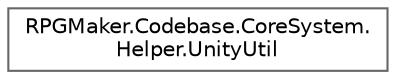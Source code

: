 digraph "クラス階層図"
{
 // LATEX_PDF_SIZE
  bgcolor="transparent";
  edge [fontname=Helvetica,fontsize=10,labelfontname=Helvetica,labelfontsize=10];
  node [fontname=Helvetica,fontsize=10,shape=box,height=0.2,width=0.4];
  rankdir="LR";
  Node0 [id="Node000000",label="RPGMaker.Codebase.CoreSystem.\lHelper.UnityUtil",height=0.2,width=0.4,color="grey40", fillcolor="white", style="filled",URL="$db/de3/class_r_p_g_maker_1_1_codebase_1_1_core_system_1_1_helper_1_1_unity_util.html",tooltip="Unityユーティリティークラス。"];
}
